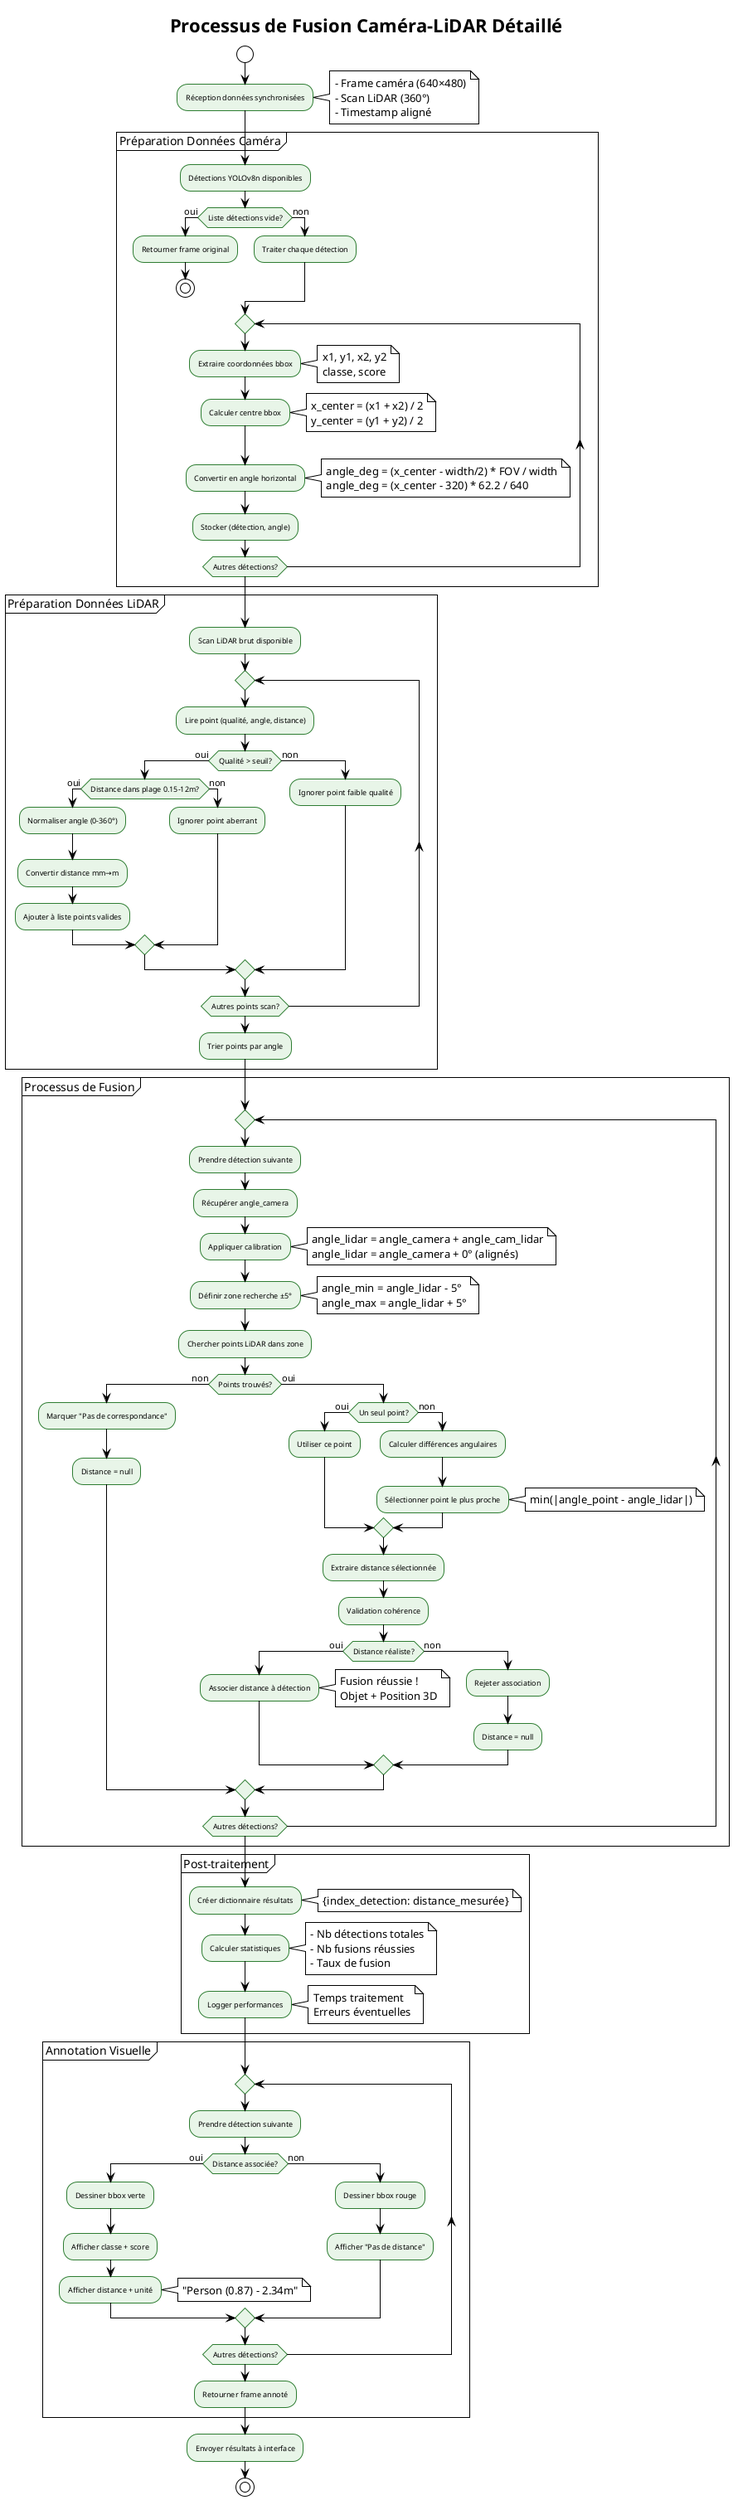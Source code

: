 @startuml Fusion_Process_Detailed

!theme plain
skinparam backgroundColor #FFFFFF
skinparam activity {
    BackgroundColor #E8F5E8
    BorderColor #2E7D32
    FontSize 9
}

title Processus de Fusion Caméra-LiDAR Détaillé

start

:Réception données synchronisées;
note right
  - Frame caméra (640×480)
  - Scan LiDAR (360°)
  - Timestamp aligné
end note

partition "Préparation Données Caméra" {
    :Détections YOLOv8n disponibles;
    
    if (Liste détections vide?) then (oui)
        :Retourner frame original;
        stop
    else (non)
        :Traiter chaque détection;
    endif
    
    repeat
        :Extraire coordonnées bbox;
        note right
          x1, y1, x2, y2
          classe, score
        end note
        
        :Calculer centre bbox;
        note right
          x_center = (x1 + x2) / 2
          y_center = (y1 + y2) / 2
        end note
        
        :Convertir en angle horizontal;
        note right
          angle_deg = (x_center - width/2) * FOV / width
          angle_deg = (x_center - 320) * 62.2 / 640
        end note
        
        :Stocker (détection, angle);
        
    repeat while (Autres détections?)
}

partition "Préparation Données LiDAR" {
    :Scan LiDAR brut disponible;
    
    repeat
        :Lire point (qualité, angle, distance);
        
        if (Qualité > seuil?) then (oui)
            if (Distance dans plage 0.15-12m?) then (oui)
                :Normaliser angle (0-360°);
                :Convertir distance mm→m;
                :Ajouter à liste points valides;
            else (non)
                :Ignorer point aberrant;
            endif
        else (non)
            :Ignorer point faible qualité;
        endif
        
    repeat while (Autres points scan?)
    
    :Trier points par angle;
}

partition "Processus de Fusion" {
    repeat
        :Prendre détection suivante;
        :Récupérer angle_camera;
        
        :Appliquer calibration;
        note right
          angle_lidar = angle_camera + angle_cam_lidar
          angle_lidar = angle_camera + 0° (alignés)
        end note
        
        :Définir zone recherche ±5°;
        note right
          angle_min = angle_lidar - 5°
          angle_max = angle_lidar + 5°
        end note
        
        :Chercher points LiDAR dans zone;
        
        if (Points trouvés?) then (non)
            :Marquer "Pas de correspondance";
            :Distance = null;
        else (oui)
            if (Un seul point?) then (oui)
                :Utiliser ce point;
            else (non)
                :Calculer différences angulaires;
                :Sélectionner point le plus proche;
                note right
                  min(|angle_point - angle_lidar|)
                end note
            endif
            
            :Extraire distance sélectionnée;
            
            :Validation cohérence;
            if (Distance réaliste?) then (oui)
                :Associer distance à détection;
                note right
                  Fusion réussie !
                  Objet + Position 3D
                end note
            else (non)
                :Rejeter association;
                :Distance = null;
            endif
        endif
        
    repeat while (Autres détections?)
}

partition "Post-traitement" {
    :Créer dictionnaire résultats;
    note right
      {index_detection: distance_mesurée}
    end note
    
    :Calculer statistiques;
    note right
      - Nb détections totales
      - Nb fusions réussies
      - Taux de fusion
    end note
    
    :Logger performances;
    note right
      Temps traitement
      Erreurs éventuelles
    end note
}

partition "Annotation Visuelle" {
    repeat
        :Prendre détection suivante;
        
        if (Distance associée?) then (oui)
            :Dessiner bbox verte;
            :Afficher classe + score;
            :Afficher distance + unité;
            note right
              "Person (0.87) - 2.34m"
            end note
        else (non)
            :Dessiner bbox rouge;
            :Afficher "Pas de distance";
        endif
        
    repeat while (Autres détections?)
    
    :Retourner frame annoté;
}

:Envoyer résultats à interface;

stop

@enduml

